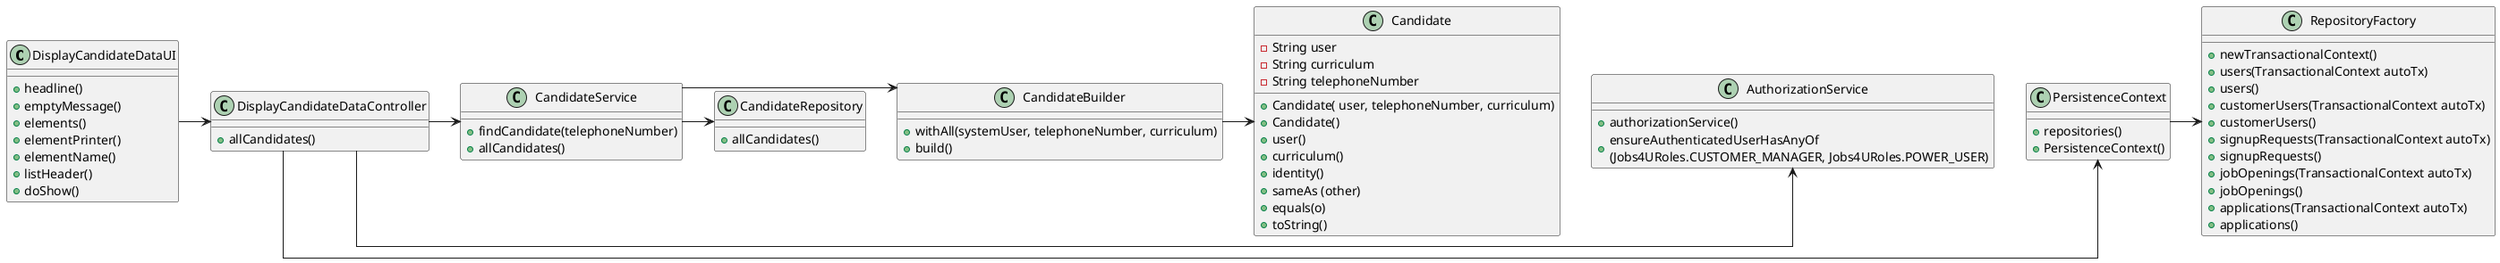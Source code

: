 @startuml
skinparam linetype ortho
top to bottom direction

class DisplayCandidateDataUI{
    + headline()
    + emptyMessage()
    + elements()
    + elementPrinter()
    + elementName()
    + listHeader()
    + doShow()
}


class DisplayCandidateDataController{
    + allCandidates()
}

class Candidate{
    - String user
    - String curriculum
    - String telephoneNumber

    + Candidate( user, telephoneNumber, curriculum)
    + Candidate()
    + user()
    + curriculum()
    + identity()
    + sameAs (other)
    + equals(o)
    + toString()

}

class CandidateRepository{
    + allCandidates()
}

class CandidateService{
    + findCandidate(telephoneNumber)
    + allCandidates()

}

class CandidateBuilder{
    + withAll(systemUser, telephoneNumber, curriculum)
    +build()
}

class AuthorizationService{
    + authorizationService()
    + ensureAuthenticatedUserHasAnyOf\n(Jobs4URoles.CUSTOMER_MANAGER, Jobs4URoles.POWER_USER)

}

class PersistenceContext {
    + repositories()
    + PersistenceContext()
}

class RepositoryFactory{
    + newTransactionalContext()
    + users(TransactionalContext autoTx)
    + users()
    + customerUsers(TransactionalContext autoTx)
    + customerUsers()
    + signupRequests(TransactionalContext autoTx)
    + signupRequests()
    + jobOpenings(TransactionalContext autoTx)
    + jobOpenings()
    + applications(TransactionalContext autoTx)
    + applications()
}











DisplayCandidateDataUI -> DisplayCandidateDataController
DisplayCandidateDataController -> PersistenceContext
PersistenceContext -> RepositoryFactory
DisplayCandidateDataController -> AuthorizationService
DisplayCandidateDataController -> CandidateService
CandidateService -> CandidateBuilder
CandidateBuilder -> Candidate
CandidateService-> CandidateRepository

@enduml